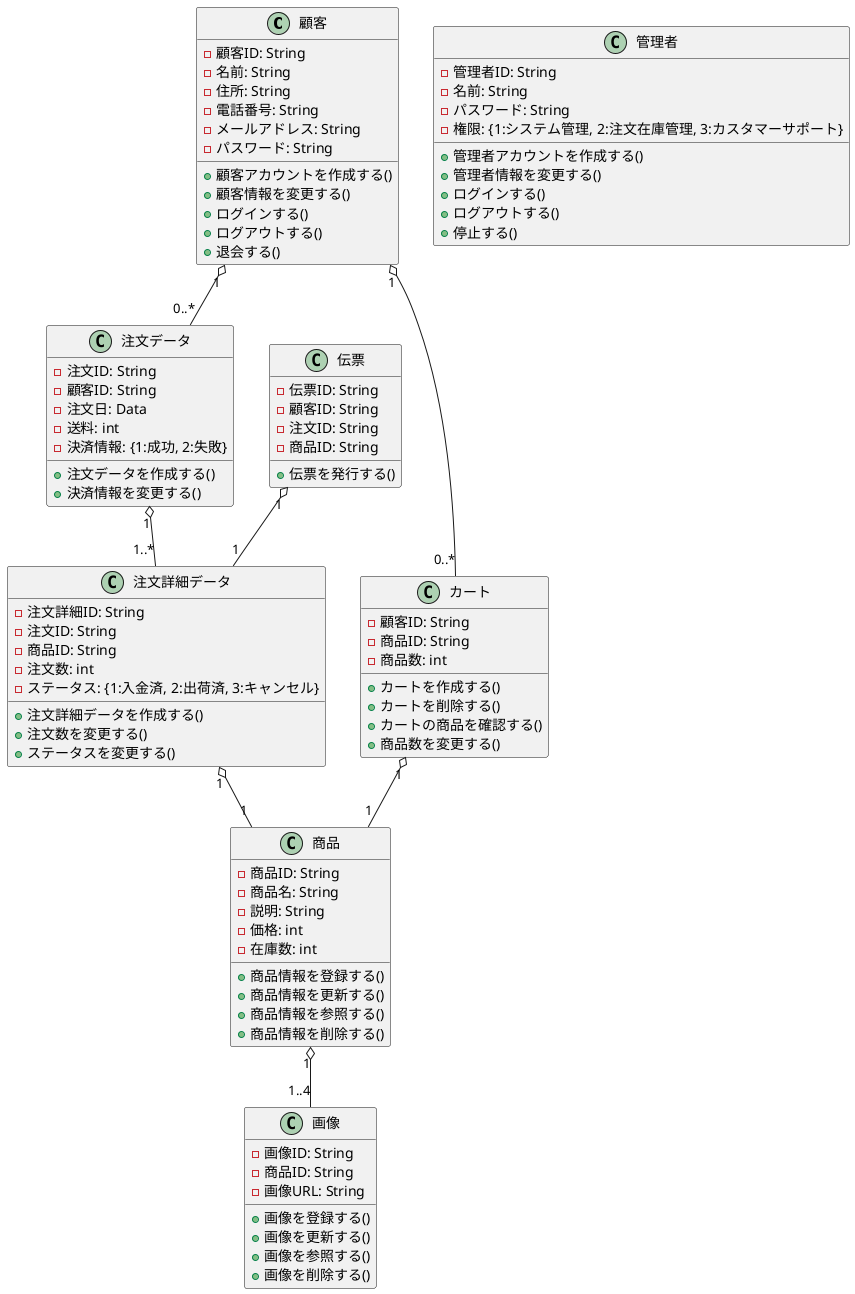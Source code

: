 @startuml .

class 顧客{
    - 顧客ID: String
    - 名前: String
    - 住所: String
    - 電話番号: String
    - メールアドレス: String
    - パスワード: String

    + 顧客アカウントを作成する()
    + 顧客情報を変更する()
    + ログインする()
    + ログアウトする()
    + 退会する()
}

class 管理者 {
    - 管理者ID: String
    - 名前: String
    - パスワード: String
    - 権限: {1:システム管理, 2:注文在庫管理, 3:カスタマーサポート}

    + 管理者アカウントを作成する()
    + 管理者情報を変更する()
    + ログインする()
    + ログアウトする()
    + 停止する()
}

class 注文データ {
    - 注文ID: String
    - 顧客ID: String
    - 注文日: Data
    - 送料: int
    - 決済情報: {1:成功, 2:失敗}

    + 注文データを作成する()
    + 決済情報を変更する()
}

class 注文詳細データ {
    - 注文詳細ID: String
    - 注文ID: String
    - 商品ID: String
    - 注文数: int
    - ステータス: {1:入金済, 2:出荷済, 3:キャンセル}

    + 注文詳細データを作成する()
    + 注文数を変更する()
    + ステータスを変更する()
}

class 伝票 {
    - 伝票ID: String
    - 顧客ID: String
    - 注文ID: String
    - 商品ID: String

    + 伝票を発行する()
}

class カート {
    - 顧客ID: String
    - 商品ID: String
    - 商品数: int

    + カートを作成する()
    + カートを削除する()
    + カートの商品を確認する()
    + 商品数を変更する()
}

class 商品 {
    - 商品ID: String
    - 商品名: String
    - 説明: String
    - 価格: int
    - 在庫数: int

    + 商品情報を登録する()
    + 商品情報を更新する()
    + 商品情報を参照する()
    + 商品情報を削除する()
}

class 画像 {
    - 画像ID: String
    - 商品ID: String
    - 画像URL: String

    + 画像を登録する()
    + 画像を更新する()
    + 画像を参照する()
    + 画像を削除する()
}


顧客 "1" o-- "0..*" カート

カート "1" o-- "1" 商品

顧客 "1" o-- "0..*" 注文データ

注文データ "1" o-- "1..*" 注文詳細データ

注文詳細データ "1" o-- "1" 商品

商品 "1" o-- "1..4" 画像

伝票 "1" o-- "1" 注文詳細データ

@enduml